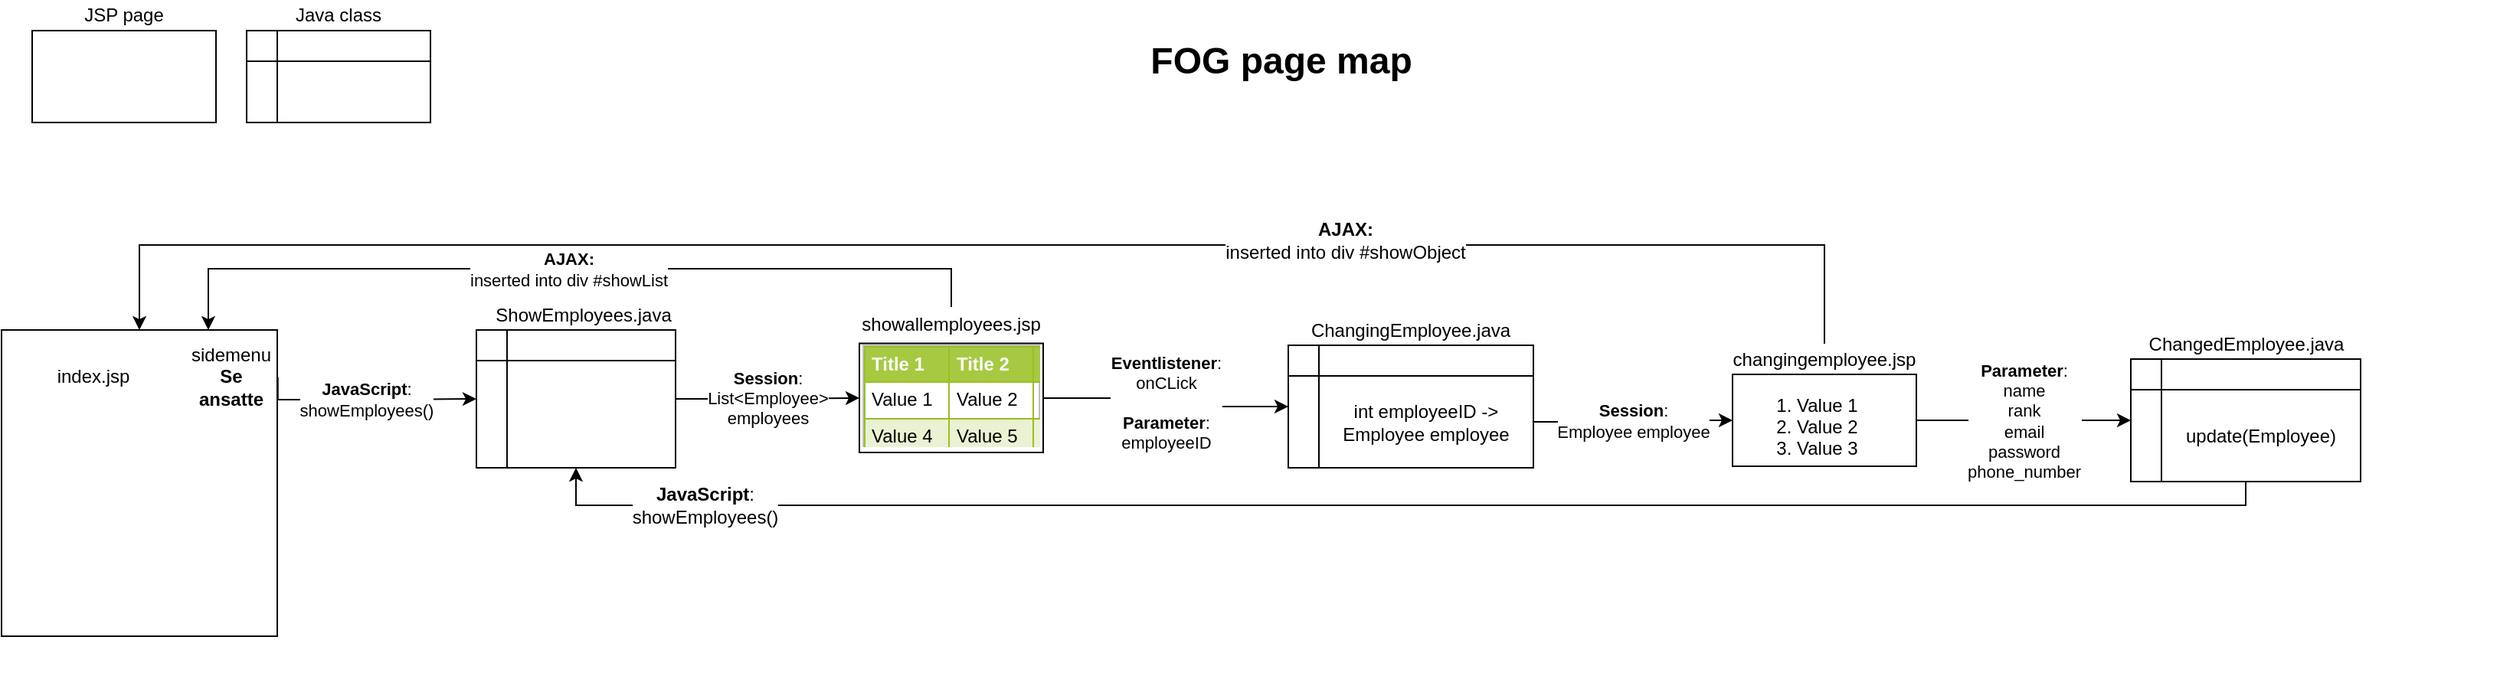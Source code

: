 <mxfile version="10.6.7" type="device"><diagram name="Page-1" id="74b105a0-9070-1c63-61bc-23e55f88626e"><mxGraphModel dx="1640" dy="975" grid="1" gridSize="10" guides="1" tooltips="1" connect="1" arrows="1" fold="1" page="1" pageScale="1.5" pageWidth="1169" pageHeight="826" background="none" math="0" shadow="0"><root><mxCell id="0" style=";html=1;"/><mxCell id="1" style=";html=1;" parent="0"/><mxCell id="10b056a9c633e61c-30" value="FOG page map" style="text;strokeColor=none;fillColor=none;html=1;fontSize=24;fontStyle=1;verticalAlign=middle;align=center;" parent="1" vertex="1"><mxGeometry x="70" y="40" width="1590" height="40" as="geometry"/></mxCell><mxCell id="PljNYHjOVw388_i_NX7u-11" value="" style="group;container=1;" vertex="1" connectable="0" parent="1"><mxGeometry x="70" y="275.5" width="180" height="200" as="geometry"/></mxCell><mxCell id="PljNYHjOVw388_i_NX7u-29" value="" style="group" vertex="1" connectable="0" parent="PljNYHjOVw388_i_NX7u-11"><mxGeometry x="-40" y="-40" width="180" height="200" as="geometry"/></mxCell><mxCell id="PljNYHjOVw388_i_NX7u-1" value="" style="rounded=0;whiteSpace=wrap;html=1;" vertex="1" parent="PljNYHjOVw388_i_NX7u-29"><mxGeometry width="180" height="200" as="geometry"/></mxCell><mxCell id="PljNYHjOVw388_i_NX7u-10" value="sidemenu&lt;br&gt;&lt;b&gt;Se ansatte&lt;/b&gt;&lt;br&gt;" style="text;html=1;strokeColor=none;fillColor=none;align=center;verticalAlign=middle;whiteSpace=wrap;rounded=0;" vertex="1" parent="PljNYHjOVw388_i_NX7u-29"><mxGeometry x="130" y="20" width="40" height="20" as="geometry"/></mxCell><mxCell id="PljNYHjOVw388_i_NX7u-5" value="index.jsp" style="text;html=1;strokeColor=none;fillColor=none;align=center;verticalAlign=middle;whiteSpace=wrap;rounded=0;" vertex="1" parent="1"><mxGeometry x="70" y="255.5" width="40" height="20" as="geometry"/></mxCell><mxCell id="PljNYHjOVw388_i_NX7u-44" value="&lt;b&gt;Eventlistener&lt;/b&gt;&lt;span&gt;:&lt;br&gt;onCLick&lt;/span&gt;&lt;br&gt;&lt;br&gt;&lt;b&gt;Parameter&lt;/b&gt;&lt;span&gt;:&lt;br&gt;employeeID&lt;/span&gt;" style="edgeStyle=orthogonalEdgeStyle;rounded=0;orthogonalLoop=1;jettySize=auto;html=1;" edge="1" parent="1" source="PljNYHjOVw388_i_NX7u-35" target="PljNYHjOVw388_i_NX7u-43"><mxGeometry relative="1" as="geometry"/></mxCell><mxCell id="PljNYHjOVw388_i_NX7u-34" value="&lt;b&gt;Session&lt;/b&gt;:&lt;br&gt;List&amp;lt;Employee&amp;gt;&lt;br&gt;employees" style="edgeStyle=orthogonalEdgeStyle;rounded=0;orthogonalLoop=1;jettySize=auto;html=1;entryX=0;entryY=0.5;entryDx=0;entryDy=0;" edge="1" parent="1" source="PljNYHjOVw388_i_NX7u-20" target="PljNYHjOVw388_i_NX7u-35"><mxGeometry relative="1" as="geometry"><mxPoint x="630" y="305.5" as="targetPoint"/></mxGeometry></mxCell><mxCell id="PljNYHjOVw388_i_NX7u-13" value="&lt;b&gt;JavaScript&lt;/b&gt;:&lt;br&gt;&lt;span&gt;showEmployees()&lt;/span&gt;" style="edgeStyle=orthogonalEdgeStyle;rounded=0;orthogonalLoop=1;jettySize=auto;html=1;exitX=1.002;exitY=0.154;exitDx=0;exitDy=0;entryX=0;entryY=0.5;entryDx=0;entryDy=0;exitPerimeter=0;" edge="1" parent="1" source="PljNYHjOVw388_i_NX7u-1" target="PljNYHjOVw388_i_NX7u-20"><mxGeometry relative="1" as="geometry"><mxPoint x="260" y="315.5" as="sourcePoint"/><mxPoint x="400" y="305.5" as="targetPoint"/><Array as="points"><mxPoint x="210" y="281"/><mxPoint x="275" y="281"/></Array></mxGeometry></mxCell><mxCell id="PljNYHjOVw388_i_NX7u-54" value="&lt;b&gt;Session&lt;/b&gt;&lt;span&gt;:&lt;br&gt;Employee employee&lt;/span&gt;" style="edgeStyle=orthogonalEdgeStyle;rounded=0;orthogonalLoop=1;jettySize=auto;html=1;entryX=0;entryY=0.5;entryDx=0;entryDy=0;" edge="1" parent="1" source="PljNYHjOVw388_i_NX7u-51" target="PljNYHjOVw388_i_NX7u-52"><mxGeometry relative="1" as="geometry"/></mxCell><mxCell id="PljNYHjOVw388_i_NX7u-60" value="" style="group" vertex="1" connectable="0" parent="1"><mxGeometry x="1160" y="244.5" width="120" height="106" as="geometry"/></mxCell><mxCell id="PljNYHjOVw388_i_NX7u-118" value="" style="group" vertex="1" connectable="0" parent="PljNYHjOVw388_i_NX7u-60"><mxGeometry width="120" height="106" as="geometry"/></mxCell><mxCell id="PljNYHjOVw388_i_NX7u-122" value="" style="group" vertex="1" connectable="0" parent="PljNYHjOVw388_i_NX7u-118"><mxGeometry width="120" height="106" as="geometry"/></mxCell><mxCell id="PljNYHjOVw388_i_NX7u-52" value="" style="rounded=0;whiteSpace=wrap;html=1;" vertex="1" parent="PljNYHjOVw388_i_NX7u-122"><mxGeometry y="20" width="120" height="60" as="geometry"/></mxCell><mxCell id="PljNYHjOVw388_i_NX7u-59" value="changingemployee.jsp" style="text;html=1;strokeColor=none;fillColor=none;align=center;verticalAlign=middle;whiteSpace=wrap;rounded=0;" vertex="1" parent="PljNYHjOVw388_i_NX7u-122"><mxGeometry x="40" width="40" height="20" as="geometry"/></mxCell><mxCell id="PljNYHjOVw388_i_NX7u-123" value="&lt;ol&gt;&lt;li&gt;Value 1&lt;/li&gt;&lt;li&gt;Value 2&lt;/li&gt;&lt;li&gt;Value 3&lt;/li&gt;&lt;/ol&gt;" style="text;strokeColor=none;fillColor=none;html=1;whiteSpace=wrap;verticalAlign=middle;overflow=hidden;" vertex="1" parent="PljNYHjOVw388_i_NX7u-122"><mxGeometry y="18" width="100" height="62" as="geometry"/></mxCell><mxCell id="PljNYHjOVw388_i_NX7u-69" value="&lt;b&gt;Parameter&lt;/b&gt;&lt;span&gt;:&lt;br&gt;name&lt;/span&gt;&lt;br&gt;&lt;span&gt;rank&lt;/span&gt;&lt;br&gt;&lt;span&gt;email&lt;/span&gt;&lt;br&gt;&lt;span&gt;password&lt;/span&gt;&lt;br&gt;&lt;span&gt;phone_number&lt;/span&gt;" style="edgeStyle=orthogonalEdgeStyle;rounded=0;orthogonalLoop=1;jettySize=auto;html=1;entryX=0;entryY=0.5;entryDx=0;entryDy=0;" edge="1" parent="1" source="PljNYHjOVw388_i_NX7u-52" target="PljNYHjOVw388_i_NX7u-63"><mxGeometry relative="1" as="geometry"><mxPoint x="1340" y="315.5" as="sourcePoint"/><mxPoint x="1390" y="310.643" as="targetPoint"/></mxGeometry></mxCell><mxCell id="PljNYHjOVw388_i_NX7u-40" value="" style="group;" vertex="1" connectable="0" parent="1"><mxGeometry x="540" y="335.5" width="90" height="50" as="geometry"/></mxCell><mxCell id="PljNYHjOVw388_i_NX7u-56" value="" style="group;" vertex="1" connectable="0" parent="1"><mxGeometry x="1090" y="375.5" width="90" height="50" as="geometry"/></mxCell><mxCell id="PljNYHjOVw388_i_NX7u-74" value="" style="group" vertex="1" connectable="0" parent="1"><mxGeometry x="340" y="215.5" width="140" height="110" as="geometry"/></mxCell><mxCell id="PljNYHjOVw388_i_NX7u-20" value="" style="shape=internalStorage;whiteSpace=wrap;html=1;backgroundOutline=1;" vertex="1" parent="PljNYHjOVw388_i_NX7u-74"><mxGeometry y="20" width="130" height="90" as="geometry"/></mxCell><mxCell id="PljNYHjOVw388_i_NX7u-21" value="ShowEmployees.java" style="text;html=1;strokeColor=none;fillColor=none;align=center;verticalAlign=middle;whiteSpace=wrap;rounded=0;" vertex="1" parent="PljNYHjOVw388_i_NX7u-74"><mxGeometry x="50" width="40" height="20" as="geometry"/></mxCell><mxCell id="PljNYHjOVw388_i_NX7u-77" value="" style="group" vertex="1" connectable="0" parent="1"><mxGeometry x="50" y="20" width="260" height="80" as="geometry"/></mxCell><mxCell id="PljNYHjOVw388_i_NX7u-75" value="" style="group" vertex="1" connectable="0" parent="PljNYHjOVw388_i_NX7u-77"><mxGeometry x="140" width="120" height="80" as="geometry"/></mxCell><mxCell id="PljNYHjOVw388_i_NX7u-25" value="Java class" style="text;html=1;strokeColor=none;fillColor=none;align=center;verticalAlign=middle;whiteSpace=wrap;rounded=0;" vertex="1" parent="PljNYHjOVw388_i_NX7u-75"><mxGeometry x="30" width="60" height="20" as="geometry"/></mxCell><mxCell id="PljNYHjOVw388_i_NX7u-24" value="" style="shape=internalStorage;whiteSpace=wrap;html=1;backgroundOutline=1;" vertex="1" parent="PljNYHjOVw388_i_NX7u-75"><mxGeometry y="20" width="120" height="60" as="geometry"/></mxCell><mxCell id="PljNYHjOVw388_i_NX7u-76" value="" style="group" vertex="1" connectable="0" parent="PljNYHjOVw388_i_NX7u-77"><mxGeometry width="120" height="80" as="geometry"/></mxCell><mxCell id="PljNYHjOVw388_i_NX7u-28" value="" style="group" vertex="1" connectable="0" parent="PljNYHjOVw388_i_NX7u-76"><mxGeometry y="20" width="120" height="60" as="geometry"/></mxCell><mxCell id="PljNYHjOVw388_i_NX7u-22" value="" style="rounded=0;whiteSpace=wrap;html=1;" vertex="1" parent="PljNYHjOVw388_i_NX7u-28"><mxGeometry width="120" height="60" as="geometry"/></mxCell><mxCell id="PljNYHjOVw388_i_NX7u-26" value="JSP page" style="text;html=1;strokeColor=none;fillColor=none;align=center;verticalAlign=middle;whiteSpace=wrap;rounded=0;" vertex="1" parent="PljNYHjOVw388_i_NX7u-76"><mxGeometry x="25" width="70" height="20" as="geometry"/></mxCell><mxCell id="PljNYHjOVw388_i_NX7u-78" value="" style="group" vertex="1" connectable="0" parent="1"><mxGeometry x="870" y="225.5" width="160" height="100" as="geometry"/></mxCell><mxCell id="PljNYHjOVw388_i_NX7u-43" value="" style="shape=internalStorage;whiteSpace=wrap;html=1;backgroundOutline=1;" vertex="1" parent="PljNYHjOVw388_i_NX7u-78"><mxGeometry y="20" width="160" height="80" as="geometry"/></mxCell><mxCell id="PljNYHjOVw388_i_NX7u-62" value="" style="group" vertex="1" connectable="0" parent="PljNYHjOVw388_i_NX7u-78"><mxGeometry x="20" width="140" height="100" as="geometry"/></mxCell><mxCell id="PljNYHjOVw388_i_NX7u-47" value="ChangingEmployee.java" style="text;html=1;strokeColor=none;fillColor=none;align=center;verticalAlign=middle;whiteSpace=wrap;rounded=0;" vertex="1" parent="PljNYHjOVw388_i_NX7u-62"><mxGeometry x="40" width="40" height="20" as="geometry"/></mxCell><mxCell id="PljNYHjOVw388_i_NX7u-51" value="int employeeID -&amp;gt; Employee employee" style="text;html=1;strokeColor=none;fillColor=none;align=center;verticalAlign=middle;whiteSpace=wrap;rounded=0;" vertex="1" parent="PljNYHjOVw388_i_NX7u-62"><mxGeometry y="40" width="140" height="60" as="geometry"/></mxCell><mxCell id="PljNYHjOVw388_i_NX7u-109" value="" style="group" vertex="1" connectable="0" parent="1"><mxGeometry x="590" y="220.5" width="120" height="100" as="geometry"/></mxCell><mxCell id="PljNYHjOVw388_i_NX7u-48" value="" style="group" vertex="1" connectable="0" parent="PljNYHjOVw388_i_NX7u-109"><mxGeometry width="120" height="100" as="geometry"/></mxCell><mxCell id="PljNYHjOVw388_i_NX7u-35" value="" style="rounded=0;whiteSpace=wrap;html=1;" vertex="1" parent="PljNYHjOVw388_i_NX7u-48"><mxGeometry y="23.75" width="120" height="71.25" as="geometry"/></mxCell><mxCell id="PljNYHjOVw388_i_NX7u-36" value="showallemployees.jsp" style="text;html=1;strokeColor=none;fillColor=none;align=center;verticalAlign=middle;whiteSpace=wrap;rounded=0;" vertex="1" parent="PljNYHjOVw388_i_NX7u-48"><mxGeometry x="40" width="40" height="23.75" as="geometry"/></mxCell><mxCell id="PljNYHjOVw388_i_NX7u-107" value="&lt;table border=&quot;1&quot; width=&quot;100%&quot; height=&quot;100%&quot; cellpadding=&quot;4&quot; style=&quot;width:100%;height:100%;border-collapse:collapse;&quot;&gt;&lt;tr style=&quot;background-color:#A7C942;color:#ffffff;border:1px solid #98bf21;&quot;&gt;&lt;th align=&quot;left&quot;&gt;Title 1&lt;/th&gt;&lt;th align=&quot;left&quot;&gt;Title 2&lt;/th&gt;&lt;th align=&quot;left&quot;&gt;Title 3&lt;/th&gt;&lt;/tr&gt;&lt;tr style=&quot;border:1px solid #98bf21;&quot;&gt;&lt;td&gt;Value 1&lt;/td&gt;&lt;td&gt;Value 2&lt;/td&gt;&lt;td&gt;Value 3&lt;/td&gt;&lt;/tr&gt;&lt;tr style=&quot;background-color:#EAF2D3;border:1px solid #98bf21;&quot;&gt;&lt;td&gt;Value 4&lt;/td&gt;&lt;td&gt;Value 5&lt;/td&gt;&lt;td&gt;Value 6&lt;/td&gt;&lt;/tr&gt;&lt;tr style=&quot;border:1px solid #98bf21;&quot;&gt;&lt;td&gt;Value 7&lt;/td&gt;&lt;td&gt;Value 8&lt;/td&gt;&lt;td&gt;Value 9&lt;/td&gt;&lt;/tr&gt;&lt;tr style=&quot;background-color:#EAF2D3;border:1px solid #98bf21;&quot;&gt;&lt;td&gt;Value 10&lt;/td&gt;&lt;td&gt;Value 11&lt;/td&gt;&lt;td&gt;Value 12&lt;/td&gt;&lt;/tr&gt;&lt;/table&gt;" style="text;html=1;strokeColor=#c0c0c0;fillColor=#ffffff;overflow=fill;rounded=0;" vertex="1" parent="PljNYHjOVw388_i_NX7u-48"><mxGeometry x="2.5" y="25" width="115" height="66" as="geometry"/></mxCell><mxCell id="PljNYHjOVw388_i_NX7u-110" value="&lt;b&gt;AJAX:&lt;br&gt;&lt;/b&gt;inserted into div #showList" style="edgeStyle=orthogonalEdgeStyle;rounded=0;orthogonalLoop=1;jettySize=auto;html=1;entryX=0.75;entryY=0;entryDx=0;entryDy=0;" edge="1" parent="1" source="PljNYHjOVw388_i_NX7u-36" target="PljNYHjOVw388_i_NX7u-1"><mxGeometry relative="1" as="geometry"><mxPoint x="530" y="175.5" as="targetPoint"/><Array as="points"><mxPoint x="650" y="195.5"/><mxPoint x="165" y="195.5"/></Array></mxGeometry></mxCell><mxCell id="PljNYHjOVw388_i_NX7u-112" value="" style="edgeStyle=orthogonalEdgeStyle;rounded=0;orthogonalLoop=1;jettySize=auto;html=1;entryX=0.5;entryY=0;entryDx=0;entryDy=0;exitX=0.5;exitY=0;exitDx=0;exitDy=0;" edge="1" parent="1" source="PljNYHjOVw388_i_NX7u-59" target="PljNYHjOVw388_i_NX7u-1"><mxGeometry relative="1" as="geometry"><mxPoint x="1220" y="220" as="sourcePoint"/><mxPoint x="1220" y="184.5" as="targetPoint"/><Array as="points"><mxPoint x="1220" y="180"/><mxPoint x="120" y="180"/></Array></mxGeometry></mxCell><mxCell id="PljNYHjOVw388_i_NX7u-113" value="&lt;b&gt;AJAX:&lt;br&gt;&lt;/b&gt;&lt;span&gt;inserted into div #showObject&lt;/span&gt;" style="text;html=1;resizable=0;points=[];align=center;verticalAlign=middle;labelBackgroundColor=#ffffff;" vertex="1" connectable="0" parent="PljNYHjOVw388_i_NX7u-112"><mxGeometry x="-0.38" y="-3" relative="1" as="geometry"><mxPoint as="offset"/></mxGeometry></mxCell><mxCell id="PljNYHjOVw388_i_NX7u-121" value="" style="group" vertex="1" connectable="0" parent="1"><mxGeometry x="1420" y="234.5" width="150" height="100" as="geometry"/></mxCell><mxCell id="PljNYHjOVw388_i_NX7u-67" value="" style="group" vertex="1" connectable="0" parent="PljNYHjOVw388_i_NX7u-121"><mxGeometry width="150" height="100" as="geometry"/></mxCell><mxCell id="PljNYHjOVw388_i_NX7u-127" value="" style="group" vertex="1" connectable="0" parent="PljNYHjOVw388_i_NX7u-67"><mxGeometry width="150" height="100" as="geometry"/></mxCell><mxCell id="PljNYHjOVw388_i_NX7u-63" value="" style="shape=internalStorage;whiteSpace=wrap;html=1;backgroundOutline=1;" vertex="1" parent="PljNYHjOVw388_i_NX7u-127"><mxGeometry y="20" width="150" height="80" as="geometry"/></mxCell><mxCell id="PljNYHjOVw388_i_NX7u-65" value="ChangedEmployee.java" style="text;html=1;strokeColor=none;fillColor=none;align=center;verticalAlign=middle;whiteSpace=wrap;rounded=0;" vertex="1" parent="PljNYHjOVw388_i_NX7u-127"><mxGeometry x="37.5" width="75" height="20" as="geometry"/></mxCell><mxCell id="PljNYHjOVw388_i_NX7u-126" value="update(Employee)" style="text;html=1;strokeColor=none;fillColor=none;align=center;verticalAlign=middle;whiteSpace=wrap;rounded=0;" vertex="1" parent="PljNYHjOVw388_i_NX7u-127"><mxGeometry x="20" y="40" width="130" height="60" as="geometry"/></mxCell><mxCell id="PljNYHjOVw388_i_NX7u-124" style="edgeStyle=orthogonalEdgeStyle;rounded=0;orthogonalLoop=1;jettySize=auto;html=1;entryX=0.5;entryY=1;entryDx=0;entryDy=0;" edge="1" parent="1" source="PljNYHjOVw388_i_NX7u-63" target="PljNYHjOVw388_i_NX7u-20"><mxGeometry relative="1" as="geometry"><mxPoint x="270" y="310" as="targetPoint"/><Array as="points"><mxPoint x="1495" y="350"/><mxPoint x="405" y="350"/></Array></mxGeometry></mxCell><mxCell id="PljNYHjOVw388_i_NX7u-128" value="&lt;b&gt;JavaScript&lt;/b&gt;&lt;span&gt;:&lt;/span&gt;&lt;br&gt;&lt;span&gt;showEmployees()&lt;/span&gt;" style="text;html=1;resizable=0;points=[];align=center;verticalAlign=middle;labelBackgroundColor=#ffffff;" vertex="1" connectable="0" parent="PljNYHjOVw388_i_NX7u-124"><mxGeometry x="0.877" y="1" relative="1" as="geometry"><mxPoint x="39" y="-1" as="offset"/></mxGeometry></mxCell></root></mxGraphModel></diagram></mxfile>